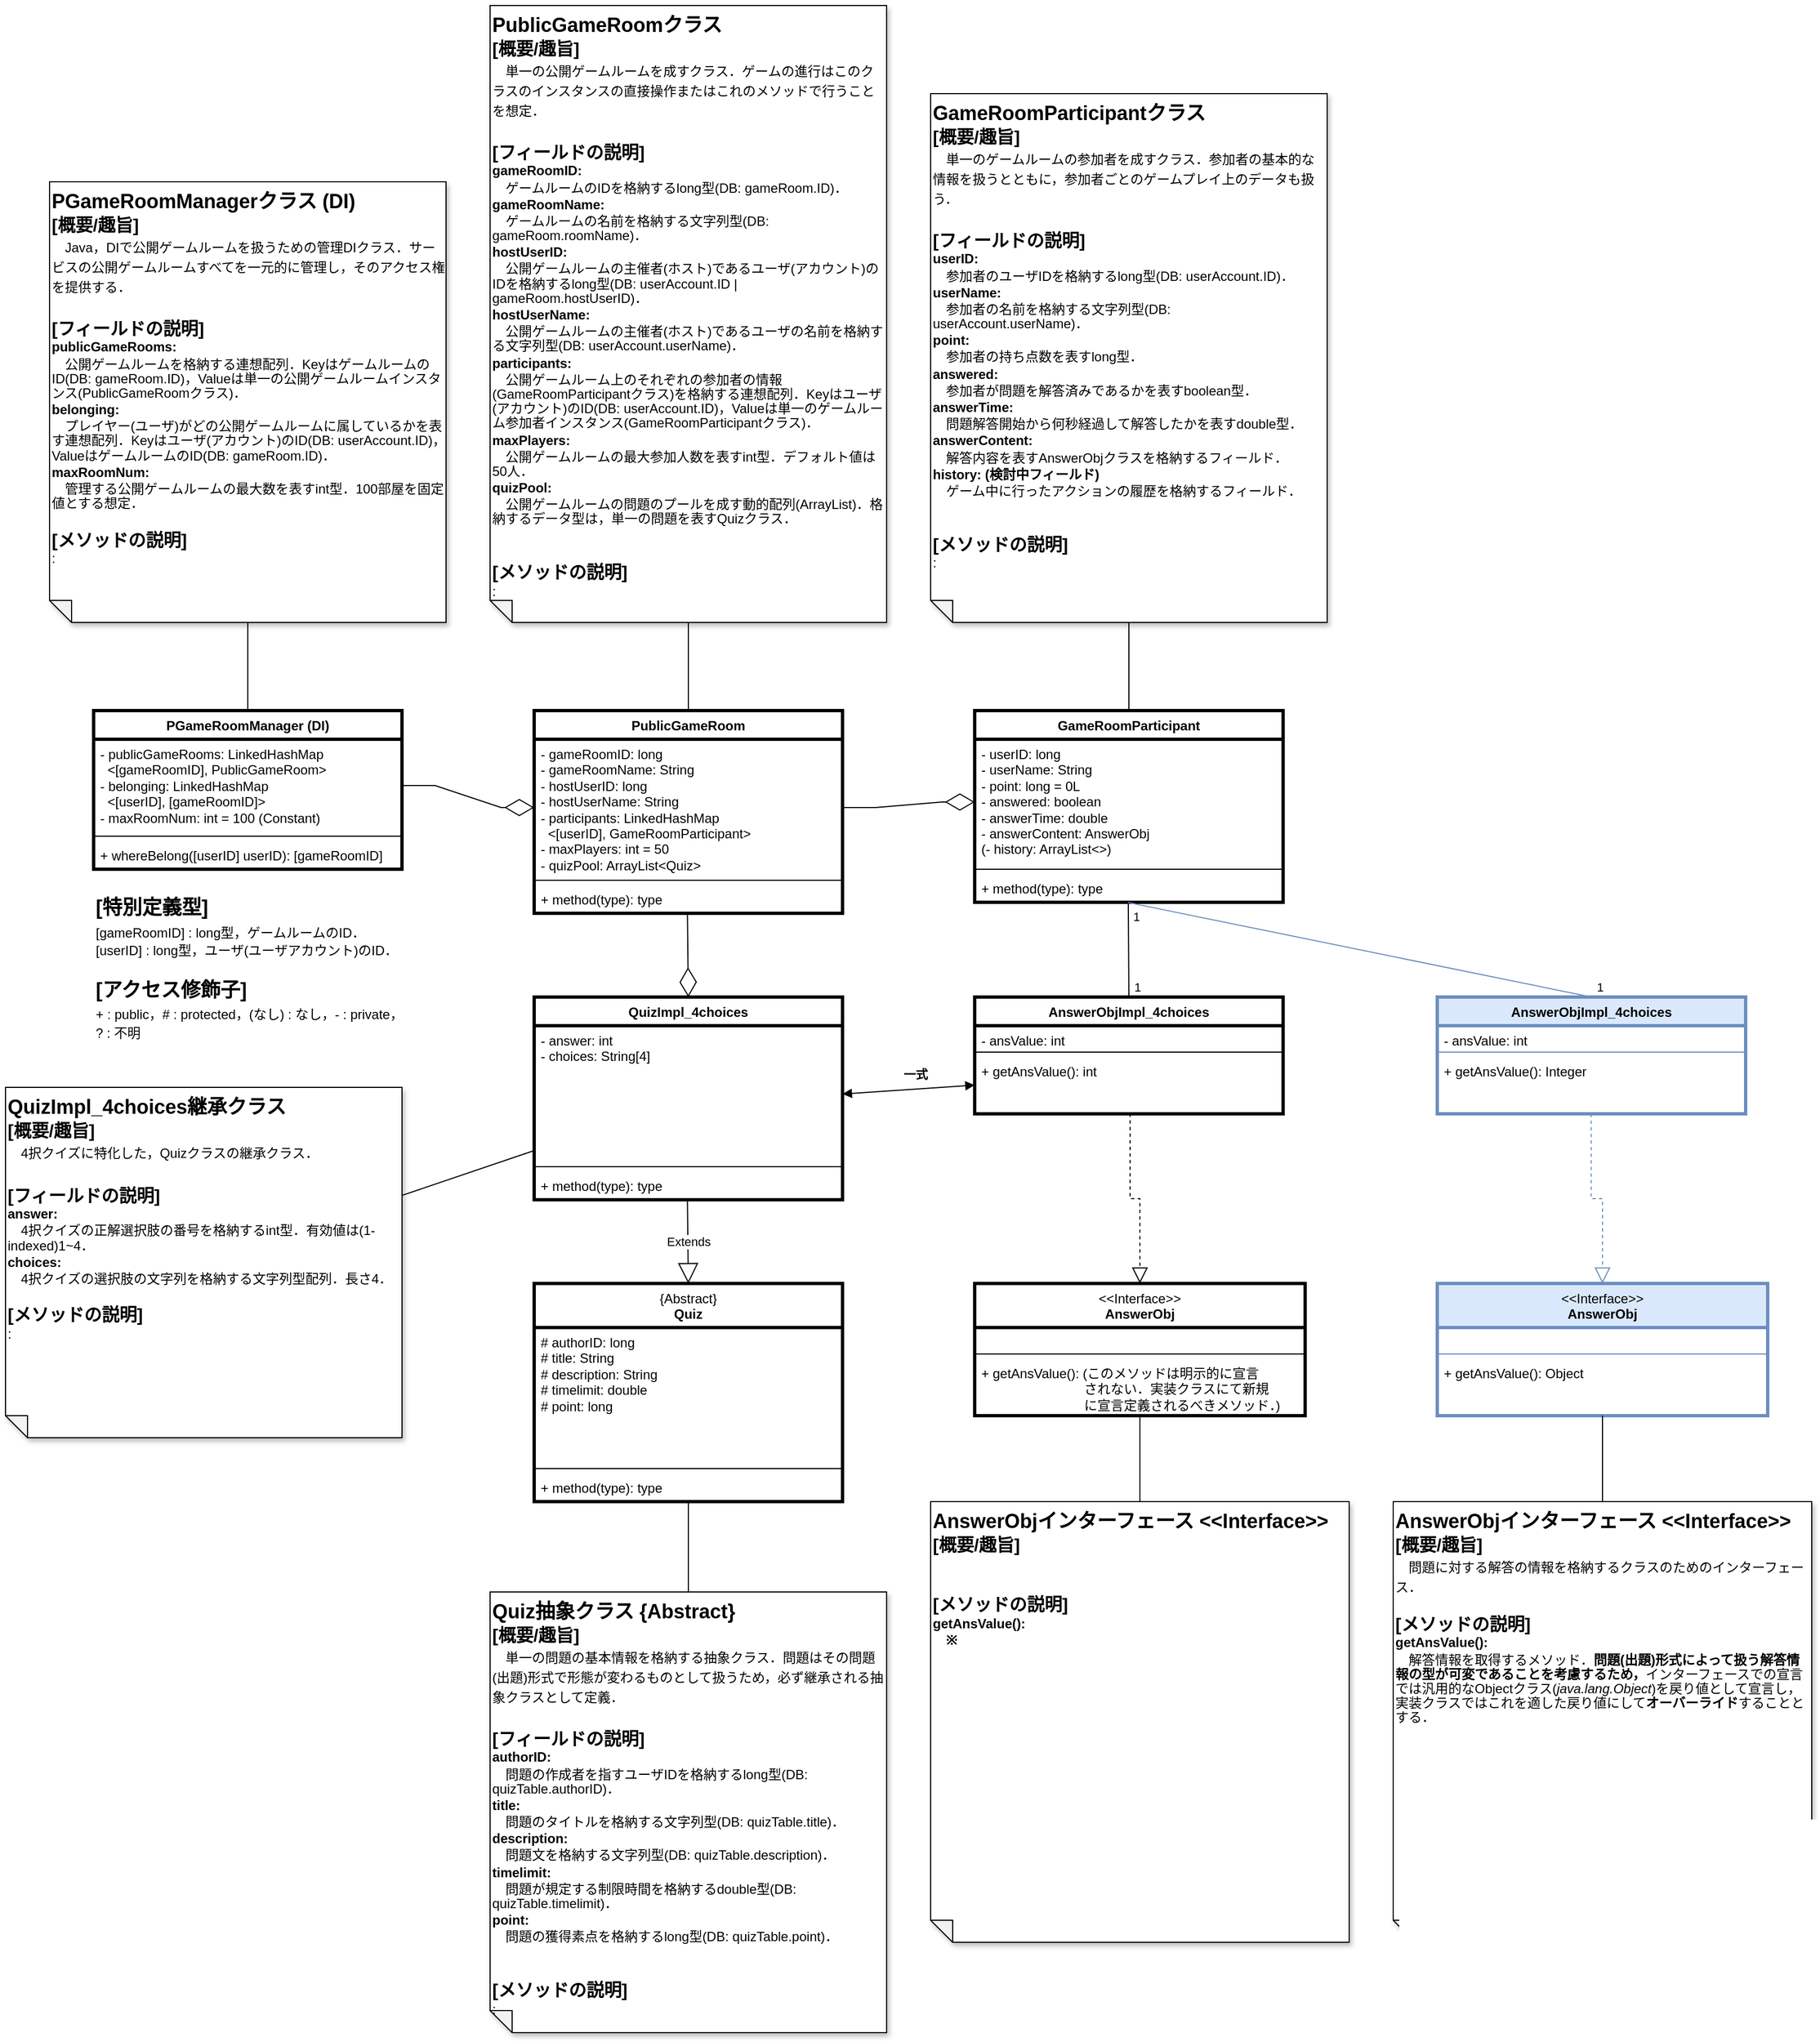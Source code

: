 <mxfile version="25.0.2">
  <diagram id="R2lEEEUBdFMjLlhIrx00" name="Page-1">
    <mxGraphModel dx="1823" dy="1664" grid="1" gridSize="10" guides="1" tooltips="1" connect="1" arrows="1" fold="1" page="1" pageScale="1" pageWidth="850" pageHeight="1100" math="0" shadow="0" extFonts="Permanent Marker^https://fonts.googleapis.com/css?family=Permanent+Marker">
      <root>
        <mxCell id="0" />
        <mxCell id="1" parent="0" />
        <mxCell id="P38OSJ2cjVZlPIJOjbsQ-1" value="PGameRoomManager (DI)" style="swimlane;fontStyle=1;align=center;verticalAlign=top;childLayout=stackLayout;horizontal=1;startSize=26;horizontalStack=0;resizeParent=1;resizeParentMax=0;resizeLast=0;collapsible=1;marginBottom=0;whiteSpace=wrap;html=1;strokeWidth=3;" parent="1" vertex="1">
          <mxGeometry x="40" y="40" width="280" height="144" as="geometry" />
        </mxCell>
        <mxCell id="P38OSJ2cjVZlPIJOjbsQ-2" value="- publicGameRooms:&amp;nbsp;&lt;span style=&quot;background-color: initial;&quot;&gt;LinkedHashMap&lt;/span&gt;&lt;div&gt;&lt;span style=&quot;background-color: initial;&quot;&gt;&amp;nbsp; &amp;lt;[gameRoomID], PublicGameRoom&amp;gt;&lt;/span&gt;&lt;div&gt;&lt;div&gt;- belonging:&amp;nbsp;&lt;span style=&quot;background-color: initial;&quot;&gt;LinkedHashMap&lt;/span&gt;&lt;/div&gt;&lt;div&gt;&lt;span style=&quot;background-color: initial;&quot;&gt;&amp;nbsp; &amp;lt;[userID], [gameRoomID]&amp;gt;&lt;/span&gt;&lt;/div&gt;&lt;/div&gt;&lt;div&gt;- maxRoomNum: int = 100 (Constant)&lt;/div&gt;&lt;/div&gt;" style="text;strokeColor=none;fillColor=none;align=left;verticalAlign=top;spacingLeft=4;spacingRight=4;overflow=hidden;rotatable=0;points=[[0,0.5],[1,0.5]];portConstraint=eastwest;whiteSpace=wrap;html=1;" parent="P38OSJ2cjVZlPIJOjbsQ-1" vertex="1">
          <mxGeometry y="26" width="280" height="84" as="geometry" />
        </mxCell>
        <mxCell id="P38OSJ2cjVZlPIJOjbsQ-3" value="" style="line;strokeWidth=1;fillColor=none;align=left;verticalAlign=middle;spacingTop=-1;spacingLeft=3;spacingRight=3;rotatable=0;labelPosition=right;points=[];portConstraint=eastwest;strokeColor=inherit;" parent="P38OSJ2cjVZlPIJOjbsQ-1" vertex="1">
          <mxGeometry y="110" width="280" height="8" as="geometry" />
        </mxCell>
        <mxCell id="P38OSJ2cjVZlPIJOjbsQ-4" value="+ whereBelong([userID] userID): [gameRoomID]" style="text;strokeColor=none;fillColor=none;align=left;verticalAlign=top;spacingLeft=4;spacingRight=4;overflow=hidden;rotatable=0;points=[[0,0.5],[1,0.5]];portConstraint=eastwest;whiteSpace=wrap;html=1;" parent="P38OSJ2cjVZlPIJOjbsQ-1" vertex="1">
          <mxGeometry y="118" width="280" height="26" as="geometry" />
        </mxCell>
        <mxCell id="P38OSJ2cjVZlPIJOjbsQ-5" value="PublicGameRoom" style="swimlane;fontStyle=1;align=center;verticalAlign=top;childLayout=stackLayout;horizontal=1;startSize=26;horizontalStack=0;resizeParent=1;resizeParentMax=0;resizeLast=0;collapsible=1;marginBottom=0;whiteSpace=wrap;html=1;strokeWidth=3;" parent="1" vertex="1">
          <mxGeometry x="440" y="40" width="280" height="184" as="geometry" />
        </mxCell>
        <mxCell id="P38OSJ2cjVZlPIJOjbsQ-6" value="- gameRoomID: long&lt;br&gt;- gameRoomName: String&lt;br&gt;- hostUserID: long&lt;div&gt;- hostUserName: String&lt;br&gt;- participants:&amp;nbsp;&lt;span style=&quot;background-color: initial;&quot;&gt;LinkedHashMap&lt;/span&gt;&lt;/div&gt;&lt;div&gt;&lt;span style=&quot;background-color: initial;&quot;&gt;&amp;nbsp; &amp;lt;[userID], GameRoomParticipant&amp;gt;&lt;/span&gt;&lt;div&gt;- maxPlayers: int = 50&lt;div&gt;- quizPool: ArrayList&amp;lt;Quiz&amp;gt;&lt;br&gt;&lt;/div&gt;&lt;div&gt;…&lt;/div&gt;&lt;/div&gt;&lt;/div&gt;" style="text;strokeColor=none;fillColor=none;align=left;verticalAlign=top;spacingLeft=4;spacingRight=4;overflow=hidden;rotatable=0;points=[[0,0.5],[1,0.5]];portConstraint=eastwest;whiteSpace=wrap;html=1;" parent="P38OSJ2cjVZlPIJOjbsQ-5" vertex="1">
          <mxGeometry y="26" width="280" height="124" as="geometry" />
        </mxCell>
        <mxCell id="P38OSJ2cjVZlPIJOjbsQ-7" value="" style="line;strokeWidth=1;fillColor=none;align=left;verticalAlign=middle;spacingTop=-1;spacingLeft=3;spacingRight=3;rotatable=0;labelPosition=right;points=[];portConstraint=eastwest;strokeColor=inherit;" parent="P38OSJ2cjVZlPIJOjbsQ-5" vertex="1">
          <mxGeometry y="150" width="280" height="8" as="geometry" />
        </mxCell>
        <mxCell id="P38OSJ2cjVZlPIJOjbsQ-8" value="+ method(type): type" style="text;strokeColor=none;fillColor=none;align=left;verticalAlign=top;spacingLeft=4;spacingRight=4;overflow=hidden;rotatable=0;points=[[0,0.5],[1,0.5]];portConstraint=eastwest;whiteSpace=wrap;html=1;" parent="P38OSJ2cjVZlPIJOjbsQ-5" vertex="1">
          <mxGeometry y="158" width="280" height="26" as="geometry" />
        </mxCell>
        <mxCell id="P38OSJ2cjVZlPIJOjbsQ-9" value="" style="endArrow=diamondThin;endFill=0;endSize=24;html=1;rounded=0;exitX=1;exitY=0.5;exitDx=0;exitDy=0;entryX=0;entryY=0.5;entryDx=0;entryDy=0;edgeStyle=entityRelationEdgeStyle;elbow=vertical;" parent="1" source="P38OSJ2cjVZlPIJOjbsQ-2" target="P38OSJ2cjVZlPIJOjbsQ-6" edge="1">
          <mxGeometry width="160" relative="1" as="geometry">
            <mxPoint x="160" y="190" as="sourcePoint" />
            <mxPoint x="320" y="190" as="targetPoint" />
          </mxGeometry>
        </mxCell>
        <mxCell id="P38OSJ2cjVZlPIJOjbsQ-10" value="GameRoomParticipant" style="swimlane;fontStyle=1;align=center;verticalAlign=top;childLayout=stackLayout;horizontal=1;startSize=26;horizontalStack=0;resizeParent=1;resizeParentMax=0;resizeLast=0;collapsible=1;marginBottom=0;whiteSpace=wrap;html=1;strokeWidth=3;" parent="1" vertex="1">
          <mxGeometry x="840" y="40" width="280" height="174" as="geometry" />
        </mxCell>
        <mxCell id="P38OSJ2cjVZlPIJOjbsQ-11" value="- userID: long&lt;div&gt;- userName: String&lt;/div&gt;&lt;div&gt;- point: long = 0L&lt;/div&gt;&lt;div&gt;- answered: boolean&lt;/div&gt;&lt;div&gt;- answerTime: double&lt;/div&gt;&lt;div&gt;- answerContent: AnswerObj&lt;/div&gt;&lt;div&gt;(- history: ArrayList&amp;lt;&amp;gt;)&lt;/div&gt;&lt;div&gt;&lt;br&gt;&lt;/div&gt;" style="text;strokeColor=none;fillColor=none;align=left;verticalAlign=top;spacingLeft=4;spacingRight=4;overflow=hidden;rotatable=0;points=[[0,0.5],[1,0.5]];portConstraint=eastwest;whiteSpace=wrap;html=1;" parent="P38OSJ2cjVZlPIJOjbsQ-10" vertex="1">
          <mxGeometry y="26" width="280" height="114" as="geometry" />
        </mxCell>
        <mxCell id="P38OSJ2cjVZlPIJOjbsQ-12" value="" style="line;strokeWidth=1;fillColor=none;align=left;verticalAlign=middle;spacingTop=-1;spacingLeft=3;spacingRight=3;rotatable=0;labelPosition=right;points=[];portConstraint=eastwest;strokeColor=inherit;" parent="P38OSJ2cjVZlPIJOjbsQ-10" vertex="1">
          <mxGeometry y="140" width="280" height="8" as="geometry" />
        </mxCell>
        <mxCell id="P38OSJ2cjVZlPIJOjbsQ-13" value="+ method(type): type" style="text;strokeColor=none;fillColor=none;align=left;verticalAlign=top;spacingLeft=4;spacingRight=4;overflow=hidden;rotatable=0;points=[[0,0.5],[1,0.5]];portConstraint=eastwest;whiteSpace=wrap;html=1;" parent="P38OSJ2cjVZlPIJOjbsQ-10" vertex="1">
          <mxGeometry y="148" width="280" height="26" as="geometry" />
        </mxCell>
        <mxCell id="P38OSJ2cjVZlPIJOjbsQ-14" value="" style="endArrow=diamondThin;endFill=0;endSize=24;html=1;rounded=0;exitX=1;exitY=0.5;exitDx=0;exitDy=0;entryX=0;entryY=0.5;entryDx=0;entryDy=0;edgeStyle=entityRelationEdgeStyle;" parent="1" source="P38OSJ2cjVZlPIJOjbsQ-6" target="P38OSJ2cjVZlPIJOjbsQ-11" edge="1">
          <mxGeometry width="160" relative="1" as="geometry">
            <mxPoint x="721" y="114" as="sourcePoint" />
            <mxPoint x="840" y="110" as="targetPoint" />
          </mxGeometry>
        </mxCell>
        <mxCell id="mn5NOHn23sW6js578f2l-1" value="QuizImpl_4choices" style="swimlane;fontStyle=1;align=center;verticalAlign=top;childLayout=stackLayout;horizontal=1;startSize=26;horizontalStack=0;resizeParent=1;resizeParentMax=0;resizeLast=0;collapsible=1;marginBottom=0;whiteSpace=wrap;html=1;strokeWidth=3;" parent="1" vertex="1">
          <mxGeometry x="440" y="300" width="280" height="184" as="geometry" />
        </mxCell>
        <mxCell id="mn5NOHn23sW6js578f2l-2" value="- answer: int&lt;div&gt;- choices: String[4]&amp;nbsp;&lt;/div&gt;" style="text;strokeColor=none;fillColor=none;align=left;verticalAlign=top;spacingLeft=4;spacingRight=4;overflow=hidden;rotatable=0;points=[[0,0.5],[1,0.5]];portConstraint=eastwest;whiteSpace=wrap;html=1;" parent="mn5NOHn23sW6js578f2l-1" vertex="1">
          <mxGeometry y="26" width="280" height="124" as="geometry" />
        </mxCell>
        <mxCell id="mn5NOHn23sW6js578f2l-3" value="" style="line;strokeWidth=1;fillColor=none;align=left;verticalAlign=middle;spacingTop=-1;spacingLeft=3;spacingRight=3;rotatable=0;labelPosition=right;points=[];portConstraint=eastwest;strokeColor=inherit;" parent="mn5NOHn23sW6js578f2l-1" vertex="1">
          <mxGeometry y="150" width="280" height="8" as="geometry" />
        </mxCell>
        <mxCell id="mn5NOHn23sW6js578f2l-4" value="+ method(type): type" style="text;strokeColor=none;fillColor=none;align=left;verticalAlign=top;spacingLeft=4;spacingRight=4;overflow=hidden;rotatable=0;points=[[0,0.5],[1,0.5]];portConstraint=eastwest;whiteSpace=wrap;html=1;" parent="mn5NOHn23sW6js578f2l-1" vertex="1">
          <mxGeometry y="158" width="280" height="26" as="geometry" />
        </mxCell>
        <mxCell id="mn5NOHn23sW6js578f2l-5" value="&lt;div&gt;&lt;span style=&quot;font-weight: normal;&quot;&gt;{Abstract}&lt;/span&gt;&lt;/div&gt;Quiz" style="swimlane;fontStyle=1;align=center;verticalAlign=top;childLayout=stackLayout;horizontal=1;startSize=40;horizontalStack=0;resizeParent=1;resizeParentMax=0;resizeLast=0;collapsible=1;marginBottom=0;whiteSpace=wrap;html=1;strokeWidth=3;" parent="1" vertex="1">
          <mxGeometry x="440" y="560" width="280" height="198" as="geometry" />
        </mxCell>
        <mxCell id="mn5NOHn23sW6js578f2l-6" value="&lt;div&gt;# authorID: long&lt;br&gt;&lt;/div&gt;# title: String&lt;div&gt;# description: String&lt;/div&gt;&lt;div&gt;# timelimit: double&lt;/div&gt;&lt;div&gt;# point: long&lt;/div&gt;&lt;div&gt;&lt;br&gt;&lt;/div&gt;" style="text;strokeColor=none;fillColor=none;align=left;verticalAlign=top;spacingLeft=4;spacingRight=4;overflow=hidden;rotatable=0;points=[[0,0.5],[1,0.5]];portConstraint=eastwest;whiteSpace=wrap;html=1;strokeWidth=1;" parent="mn5NOHn23sW6js578f2l-5" vertex="1">
          <mxGeometry y="40" width="280" height="124" as="geometry" />
        </mxCell>
        <mxCell id="mn5NOHn23sW6js578f2l-7" value="" style="line;strokeWidth=1;fillColor=none;align=left;verticalAlign=middle;spacingTop=-1;spacingLeft=3;spacingRight=3;rotatable=0;labelPosition=right;points=[];portConstraint=eastwest;strokeColor=inherit;" parent="mn5NOHn23sW6js578f2l-5" vertex="1">
          <mxGeometry y="164" width="280" height="8" as="geometry" />
        </mxCell>
        <mxCell id="mn5NOHn23sW6js578f2l-8" value="+ method(type): type" style="text;strokeColor=none;fillColor=none;align=left;verticalAlign=top;spacingLeft=4;spacingRight=4;overflow=hidden;rotatable=0;points=[[0,0.5],[1,0.5]];portConstraint=eastwest;whiteSpace=wrap;html=1;" parent="mn5NOHn23sW6js578f2l-5" vertex="1">
          <mxGeometry y="172" width="280" height="26" as="geometry" />
        </mxCell>
        <mxCell id="mn5NOHn23sW6js578f2l-9" value="" style="endArrow=diamondThin;endFill=0;endSize=24;html=1;rounded=0;entryX=0.5;entryY=0;entryDx=0;entryDy=0;elbow=vertical;exitX=0.497;exitY=1.005;exitDx=0;exitDy=0;exitPerimeter=0;" parent="1" source="P38OSJ2cjVZlPIJOjbsQ-8" target="mn5NOHn23sW6js578f2l-1" edge="1">
          <mxGeometry width="160" relative="1" as="geometry">
            <mxPoint x="550" y="300" as="sourcePoint" />
            <mxPoint x="430" y="188" as="targetPoint" />
          </mxGeometry>
        </mxCell>
        <mxCell id="mn5NOHn23sW6js578f2l-10" value="Extends" style="endArrow=block;endSize=16;endFill=0;html=1;rounded=0;entryX=0.5;entryY=0;entryDx=0;entryDy=0;exitX=0.497;exitY=0.997;exitDx=0;exitDy=0;exitPerimeter=0;" parent="1" source="mn5NOHn23sW6js578f2l-4" target="mn5NOHn23sW6js578f2l-5" edge="1">
          <mxGeometry width="160" relative="1" as="geometry">
            <mxPoint x="580" y="500" as="sourcePoint" />
            <mxPoint x="660" y="420" as="targetPoint" />
          </mxGeometry>
        </mxCell>
        <mxCell id="Cd2iuIT0PsJbUTdYUt0L-1" value="&lt;h2 style=&quot;margin-top: 2px; margin-bottom: 4px;&quot;&gt;[特別定義型]&lt;/h2&gt;&lt;p style=&quot;margin-top: 2px; margin-bottom: 2px;&quot;&gt;[gameRoomID] :&amp;nbsp;&lt;span style=&quot;background-color: initial;&quot;&gt;long型，&lt;/span&gt;&lt;span style=&quot;background-color: initial;&quot;&gt;ゲームルームのID．&lt;/span&gt;&lt;/p&gt;&lt;p style=&quot;margin-top: 2px; margin-bottom: 2px;&quot;&gt;[userID] :&amp;nbsp;&lt;span style=&quot;background-color: initial;&quot;&gt;long型，&lt;/span&gt;&lt;span style=&quot;background-color: initial;&quot;&gt;ユーザ(ユーザアカウント)のID．&lt;/span&gt;&lt;/p&gt;&lt;p style=&quot;margin-top: 2px; margin-bottom: 2px;&quot;&gt;&lt;span style=&quot;background-color: initial;&quot;&gt;&lt;br&gt;&lt;/span&gt;&lt;/p&gt;&lt;h2 style=&quot;margin-top: 2px; margin-bottom: 4px;&quot;&gt;[アクセス修飾子]&lt;/h2&gt;&lt;p style=&quot;margin-top: 2px; margin-bottom: 2px;&quot;&gt;+ : public，# : protected，(なし) : なし，- : privat&lt;span style=&quot;background-color: initial;&quot;&gt;e，&lt;/span&gt;&lt;/p&gt;&lt;p style=&quot;margin-top: 2px; margin-bottom: 2px;&quot;&gt;&lt;span style=&quot;background-color: initial;&quot;&gt;? : 不明&lt;/span&gt;&lt;/p&gt;" style="text;html=1;whiteSpace=wrap;overflow=hidden;rounded=0;" parent="1" vertex="1">
          <mxGeometry x="40" y="200" width="320" height="160" as="geometry" />
        </mxCell>
        <mxCell id="Cd2iuIT0PsJbUTdYUt0L-2" value="&lt;div&gt;&lt;span style=&quot;font-weight: 400;&quot;&gt;&amp;lt;&amp;lt;Interface&amp;gt;&amp;gt;&lt;/span&gt;&lt;/div&gt;AnswerObj" style="swimlane;fontStyle=1;align=center;verticalAlign=top;childLayout=stackLayout;horizontal=1;startSize=40;horizontalStack=0;resizeParent=1;resizeParentMax=0;resizeLast=0;collapsible=1;marginBottom=0;whiteSpace=wrap;html=1;strokeWidth=3;" parent="1" vertex="1">
          <mxGeometry x="840" y="560" width="300" height="120" as="geometry" />
        </mxCell>
        <mxCell id="Cd2iuIT0PsJbUTdYUt0L-3" value="&lt;div&gt;&amp;nbsp;&lt;/div&gt;" style="text;strokeColor=none;fillColor=none;align=left;verticalAlign=top;spacingLeft=4;spacingRight=4;overflow=hidden;rotatable=0;points=[[0,0.5],[1,0.5]];portConstraint=eastwest;whiteSpace=wrap;html=1;" parent="Cd2iuIT0PsJbUTdYUt0L-2" vertex="1">
          <mxGeometry y="40" width="300" height="20" as="geometry" />
        </mxCell>
        <mxCell id="Cd2iuIT0PsJbUTdYUt0L-4" value="" style="line;strokeWidth=1;fillColor=none;align=left;verticalAlign=middle;spacingTop=-1;spacingLeft=3;spacingRight=3;rotatable=0;labelPosition=right;points=[];portConstraint=eastwest;strokeColor=inherit;" parent="Cd2iuIT0PsJbUTdYUt0L-2" vertex="1">
          <mxGeometry y="60" width="300" height="8" as="geometry" />
        </mxCell>
        <mxCell id="Cd2iuIT0PsJbUTdYUt0L-5" value="+ getAnsValue(): (このメソッドは明示的に宣言&lt;div&gt;&lt;span style=&quot;white-space: pre;&quot;&gt;&#x9;&lt;/span&gt;&lt;span style=&quot;white-space: pre;&quot;&gt;&#x9;&lt;/span&gt;&lt;span style=&quot;white-space: pre;&quot;&gt;&#x9;&lt;/span&gt;&amp;nbsp; &amp;nbsp; され&lt;span style=&quot;background-color: initial;&quot;&gt;ない．実装クラスにて新規&lt;/span&gt;&lt;/div&gt;&lt;div&gt;&lt;span style=&quot;background-color: initial;&quot;&gt;&lt;span style=&quot;white-space: pre;&quot;&gt;&#x9;&lt;/span&gt;&lt;span style=&quot;white-space: pre;&quot;&gt;&#x9;&lt;/span&gt;&lt;span style=&quot;white-space: pre;&quot;&gt;&#x9;&lt;/span&gt;&amp;nbsp; &amp;nbsp; に宣言&lt;/span&gt;&lt;span style=&quot;background-color: initial;&quot;&gt;定義されるべきメソッド．)&lt;/span&gt;&lt;/div&gt;" style="text;strokeColor=none;fillColor=none;align=left;verticalAlign=top;spacingLeft=4;spacingRight=4;overflow=hidden;rotatable=0;points=[[0,0.5],[1,0.5]];portConstraint=eastwest;whiteSpace=wrap;html=1;" parent="Cd2iuIT0PsJbUTdYUt0L-2" vertex="1">
          <mxGeometry y="68" width="300" height="52" as="geometry" />
        </mxCell>
        <mxCell id="Cd2iuIT0PsJbUTdYUt0L-6" value="&lt;div&gt;&lt;span style=&quot;background-color: initial;&quot;&gt;AnswerObjImpl_4choices&lt;/span&gt;&lt;br&gt;&lt;/div&gt;" style="swimlane;fontStyle=1;align=center;verticalAlign=top;childLayout=stackLayout;horizontal=1;startSize=26;horizontalStack=0;resizeParent=1;resizeParentMax=0;resizeLast=0;collapsible=1;marginBottom=0;whiteSpace=wrap;html=1;strokeWidth=3;" parent="1" vertex="1">
          <mxGeometry x="840" y="300" width="280" height="106" as="geometry" />
        </mxCell>
        <mxCell id="Cd2iuIT0PsJbUTdYUt0L-7" value="&lt;div&gt;- ansValue: int&lt;/div&gt;" style="text;strokeColor=none;fillColor=none;align=left;verticalAlign=top;spacingLeft=4;spacingRight=4;overflow=hidden;rotatable=0;points=[[0,0.5],[1,0.5]];portConstraint=eastwest;whiteSpace=wrap;html=1;" parent="Cd2iuIT0PsJbUTdYUt0L-6" vertex="1">
          <mxGeometry y="26" width="280" height="20" as="geometry" />
        </mxCell>
        <mxCell id="Cd2iuIT0PsJbUTdYUt0L-8" value="" style="line;strokeWidth=1;fillColor=none;align=left;verticalAlign=middle;spacingTop=-1;spacingLeft=3;spacingRight=3;rotatable=0;labelPosition=right;points=[];portConstraint=eastwest;strokeColor=inherit;" parent="Cd2iuIT0PsJbUTdYUt0L-6" vertex="1">
          <mxGeometry y="46" width="280" height="8" as="geometry" />
        </mxCell>
        <mxCell id="Cd2iuIT0PsJbUTdYUt0L-9" value="+ getAnsValue(): int" style="text;strokeColor=none;fillColor=none;align=left;verticalAlign=top;spacingLeft=4;spacingRight=4;overflow=hidden;rotatable=0;points=[[0,0.5],[1,0.5]];portConstraint=eastwest;whiteSpace=wrap;html=1;" parent="Cd2iuIT0PsJbUTdYUt0L-6" vertex="1">
          <mxGeometry y="54" width="280" height="52" as="geometry" />
        </mxCell>
        <mxCell id="Cd2iuIT0PsJbUTdYUt0L-11" value="" style="endArrow=block;dashed=1;endFill=0;endSize=12;html=1;rounded=0;entryX=0.5;entryY=0;entryDx=0;entryDy=0;exitX=0.504;exitY=0.997;exitDx=0;exitDy=0;exitPerimeter=0;edgeStyle=orthogonalEdgeStyle;" parent="1" source="Cd2iuIT0PsJbUTdYUt0L-9" target="Cd2iuIT0PsJbUTdYUt0L-2" edge="1">
          <mxGeometry width="160" relative="1" as="geometry">
            <mxPoint x="850" y="460" as="sourcePoint" />
            <mxPoint x="990" y="520" as="targetPoint" />
          </mxGeometry>
        </mxCell>
        <mxCell id="Cd2iuIT0PsJbUTdYUt0L-13" value="" style="endArrow=block;startArrow=block;endFill=1;startFill=1;html=1;rounded=0;exitX=1;exitY=0.5;exitDx=0;exitDy=0;entryX=0;entryY=0.5;entryDx=0;entryDy=0;" parent="1" source="mn5NOHn23sW6js578f2l-2" target="Cd2iuIT0PsJbUTdYUt0L-9" edge="1">
          <mxGeometry width="160" relative="1" as="geometry">
            <mxPoint x="850" y="280" as="sourcePoint" />
            <mxPoint x="1010" y="280" as="targetPoint" />
          </mxGeometry>
        </mxCell>
        <mxCell id="Cd2iuIT0PsJbUTdYUt0L-14" value="一式" style="edgeLabel;html=1;align=center;verticalAlign=middle;resizable=0;points=[];fontStyle=1" parent="Cd2iuIT0PsJbUTdYUt0L-13" vertex="1" connectable="0">
          <mxGeometry x="0.095" relative="1" as="geometry">
            <mxPoint y="-14" as="offset" />
          </mxGeometry>
        </mxCell>
        <mxCell id="Cd2iuIT0PsJbUTdYUt0L-15" value="" style="endArrow=none;html=1;rounded=0;exitX=0.498;exitY=1;exitDx=0;exitDy=0;exitPerimeter=0;entryX=0.5;entryY=0;entryDx=0;entryDy=0;" parent="1" source="P38OSJ2cjVZlPIJOjbsQ-13" target="Cd2iuIT0PsJbUTdYUt0L-6" edge="1">
          <mxGeometry relative="1" as="geometry">
            <mxPoint x="870" y="259.64" as="sourcePoint" />
            <mxPoint x="1030" y="259.64" as="targetPoint" />
          </mxGeometry>
        </mxCell>
        <mxCell id="Cd2iuIT0PsJbUTdYUt0L-16" value="&amp;nbsp;1" style="edgeLabel;resizable=0;html=1;align=left;verticalAlign=top;" parent="Cd2iuIT0PsJbUTdYUt0L-15" connectable="0" vertex="1">
          <mxGeometry x="-1" relative="1" as="geometry" />
        </mxCell>
        <mxCell id="Cd2iuIT0PsJbUTdYUt0L-17" value="&amp;nbsp;1" style="edgeLabel;resizable=0;html=1;align=left;verticalAlign=bottom;" parent="Cd2iuIT0PsJbUTdYUt0L-15" connectable="0" vertex="1">
          <mxGeometry x="1" relative="1" as="geometry" />
        </mxCell>
        <mxCell id="7esps-SJHjKMiU2ttyQK-4" style="rounded=0;orthogonalLoop=1;jettySize=auto;html=1;endArrow=none;endFill=0;" parent="1" source="7esps-SJHjKMiU2ttyQK-1" target="P38OSJ2cjVZlPIJOjbsQ-1" edge="1">
          <mxGeometry relative="1" as="geometry">
            <mxPoint x="180" y="10" as="targetPoint" />
          </mxGeometry>
        </mxCell>
        <mxCell id="7esps-SJHjKMiU2ttyQK-1" value="&lt;h3 style=&quot;margin-top: 2px; line-height: 110%; margin-bottom: 2px;&quot;&gt;&lt;font style=&quot;font-size: 18px; line-height: 110%;&quot;&gt;PGameRoomManagerクラス (DI)&lt;/font&gt;&lt;/h3&gt;&lt;h4 style=&quot;margin-top: 2px; margin-bottom: 2px; line-height: 110%;&quot;&gt;&lt;font style=&quot;font-size: 16px; line-height: 110%;&quot;&gt;&lt;/font&gt;&lt;/h4&gt;&lt;h4 style=&quot;margin-top: 2px; margin-bottom: 2px; line-height: 13.2px;&quot;&gt;&lt;font style=&quot;font-size: 16px; line-height: 110%;&quot;&gt;[概要/趣旨]&lt;/font&gt;&lt;/h4&gt;&lt;div style=&quot;margin-top: 2px; margin-bottom: 2px;&quot;&gt;&lt;font style=&quot;font-size: 16px; line-height: 17.6px;&quot;&gt;&lt;span style=&quot;font-size: 12px; line-height: 110%;&quot;&gt;　Java，DIで公開ゲームルームを扱うための管理DIクラス．サービスの公開ゲームルームすべてを一元的に管理し，そのアクセス権を提供する．&lt;/span&gt;&lt;/font&gt;&lt;/div&gt;&lt;div style=&quot;margin-top: 2px; margin-bottom: 2px;&quot;&gt;&lt;font style=&quot;font-size: 16px; line-height: 17.6px;&quot;&gt;&lt;span style=&quot;font-size: 12px; line-height: 110%;&quot;&gt;&lt;br&gt;&lt;/span&gt;&lt;/font&gt;&lt;/div&gt;&lt;h4 style=&quot;margin-top: 2px; margin-bottom: 2px; line-height: 110%;&quot;&gt;&lt;font style=&quot;font-size: 16px; line-height: 110%;&quot;&gt;[フィールドの説明]&lt;/font&gt;&lt;/h4&gt;&lt;p style=&quot;line-height: 110%; margin-top: 2px; margin-bottom: 2px;&quot;&gt;&lt;b&gt;publicGameRooms:&amp;nbsp;&lt;/b&gt;&lt;/p&gt;&lt;p style=&quot;margin-top: 2px; margin-bottom: 2px; line-height: 110%; margin-right: 0px;&quot;&gt;　公開ゲームルームを格納する連想配列．KeyはゲームルームのID(DB: gameRoom.ID)，Valueは単一の公開ゲームルームインスタンス(PublicGameRoomクラス)．&lt;/p&gt;&lt;p style=&quot;margin-top: 2px; margin-bottom: 2px; line-height: 110%; margin-right: 0px;&quot;&gt;&lt;b&gt;belonging:&amp;nbsp;&lt;/b&gt;&lt;/p&gt;&lt;p style=&quot;margin-top: 2px; margin-bottom: 2px; line-height: 110%; margin-right: 0px;&quot;&gt;　プレイヤー(ユーザ)がどの公開ゲームルームに属しているかを表す連想配列．Keyはユーザ(アカウント)のID(DB: userAccount.ID)，ValueはゲームルームのID(DB: gameRoom.ID)．&lt;/p&gt;&lt;p style=&quot;margin-top: 2px; margin-bottom: 2px; line-height: 110%; margin-right: 0px;&quot;&gt;&lt;b&gt;maxRoomNum:&amp;nbsp;&lt;/b&gt;&lt;br&gt;&lt;/p&gt;&lt;p style=&quot;margin-top: 2px; margin-bottom: 2px; line-height: 110%; margin-right: 0px;&quot;&gt;　管理する公開ゲームルームの最大数を表すint型．100部屋を固定値とする想定．&lt;/p&gt;&lt;p style=&quot;margin-top: 2px; margin-bottom: 2px; line-height: 110%; margin-right: 0px;&quot;&gt;&lt;br&gt;&lt;/p&gt;&lt;h4 style=&quot;margin-top: 2px; margin-bottom: 2px; line-height: 13.2px;&quot;&gt;&lt;font style=&quot;font-size: 16px; line-height: 17.6px;&quot;&gt;[メソッドの説明]&lt;/font&gt;&lt;/h4&gt;&lt;p style=&quot;line-height: 13.2px; margin-top: 2px; margin-bottom: 2px;&quot;&gt;:&amp;nbsp;&lt;/p&gt;" style="shape=note;whiteSpace=wrap;html=1;backgroundOutline=1;darkOpacity=0.05;fillStyle=solid;direction=west;gradientDirection=north;shadow=1;size=20;pointerEvents=1;align=left;verticalAlign=top;" parent="1" vertex="1">
          <mxGeometry y="-440" width="360" height="400" as="geometry" />
        </mxCell>
        <mxCell id="7esps-SJHjKMiU2ttyQK-5" style="rounded=0;orthogonalLoop=1;jettySize=auto;html=1;endArrow=none;endFill=0;" parent="1" source="7esps-SJHjKMiU2ttyQK-6" target="P38OSJ2cjVZlPIJOjbsQ-5" edge="1">
          <mxGeometry relative="1" as="geometry">
            <mxPoint x="580" y="40" as="targetPoint" />
          </mxGeometry>
        </mxCell>
        <mxCell id="7esps-SJHjKMiU2ttyQK-6" value="&lt;h3 style=&quot;margin-top: 2px; line-height: 110%; margin-bottom: 2px;&quot;&gt;&lt;font style=&quot;font-size: 18px; line-height: 110%;&quot;&gt;PublicGameRoomクラス&lt;/font&gt;&lt;/h3&gt;&lt;h4 style=&quot;margin-top: 2px; margin-bottom: 2px; line-height: 110%;&quot;&gt;&lt;font style=&quot;font-size: 16px; line-height: 110%;&quot;&gt;&lt;/font&gt;&lt;/h4&gt;&lt;h4 style=&quot;margin-top: 2px; margin-bottom: 2px; line-height: 13.2px;&quot;&gt;&lt;font style=&quot;font-size: 16px; line-height: 110%;&quot;&gt;[概要/趣旨]&lt;/font&gt;&lt;/h4&gt;&lt;div style=&quot;margin-top: 2px; margin-bottom: 2px;&quot;&gt;&lt;font style=&quot;font-size: 16px; line-height: 17.6px;&quot;&gt;&lt;span style=&quot;font-size: 12px; line-height: 110%;&quot;&gt;　単一の公開ゲームルームを成すクラス．ゲームの進行はこのクラスのインスタンスの直接操作またはこれのメソッドで行うことを想定．&lt;/span&gt;&lt;/font&gt;&lt;/div&gt;&lt;div style=&quot;margin-top: 2px; margin-bottom: 2px;&quot;&gt;&lt;font style=&quot;font-size: 16px; line-height: 17.6px;&quot;&gt;&lt;span style=&quot;font-size: 12px; line-height: 110%;&quot;&gt;&lt;br&gt;&lt;/span&gt;&lt;/font&gt;&lt;/div&gt;&lt;h4 style=&quot;margin-top: 2px; margin-bottom: 2px; line-height: 110%;&quot;&gt;&lt;font style=&quot;font-size: 16px; line-height: 110%;&quot;&gt;[フィールドの説明]&lt;/font&gt;&lt;/h4&gt;&lt;p style=&quot;line-height: 110%; margin-top: 2px; margin-bottom: 2px;&quot;&gt;&lt;b&gt;gameRoomID:&amp;nbsp;&lt;/b&gt;&lt;/p&gt;&lt;p style=&quot;line-height: 110%; margin-top: 2px; margin-bottom: 2px;&quot;&gt;　ゲームルームのIDを格納するlong型(DB: gameRoom.ID)．&lt;/p&gt;&lt;p style=&quot;line-height: 110%; margin-top: 2px; margin-bottom: 2px;&quot;&gt;&lt;b&gt;gameRoomName:&amp;nbsp;&lt;/b&gt;&lt;/p&gt;&lt;p style=&quot;line-height: 110%; margin-top: 2px; margin-bottom: 2px;&quot;&gt;　ゲームルームの名前を格納する文字列型(DB: gameRoom.roomName)．&lt;/p&gt;&lt;p style=&quot;line-height: 110%; margin-top: 2px; margin-bottom: 2px;&quot;&gt;&lt;b&gt;hostUserID:&amp;nbsp;&lt;/b&gt;&lt;/p&gt;&lt;p style=&quot;line-height: 110%; margin-top: 2px; margin-bottom: 2px;&quot;&gt;　公開ゲームルームの主催者(ホスト)であるユーザ(アカウント)のIDを格納する&lt;span style=&quot;background-color: initial;&quot;&gt;long型(DB: userAccount.ID | gameRoom.hostUserID)．&lt;/span&gt;&lt;/p&gt;&lt;p style=&quot;line-height: 110%; margin-top: 2px; margin-bottom: 2px;&quot;&gt;&lt;b&gt;hostUserName:&amp;nbsp;&lt;/b&gt;&lt;/p&gt;&lt;p style=&quot;margin-top: 2px; margin-bottom: 2px; line-height: 110%; margin-right: 0px;&quot;&gt;　&lt;span style=&quot;background-color: initial;&quot;&gt;公開ゲームルームの主催者(ホスト)であるユーザの名前を格納する文字列&lt;/span&gt;&lt;span style=&quot;background-color: initial;&quot;&gt;型(DB: userAccount.userName)．&lt;/span&gt;&lt;/p&gt;&lt;p style=&quot;margin-top: 2px; margin-bottom: 2px; line-height: 110%; margin-right: 0px;&quot;&gt;&lt;b&gt;participants:&amp;nbsp;&lt;/b&gt;&lt;/p&gt;&lt;p style=&quot;margin-top: 2px; margin-bottom: 2px; line-height: 110%; margin-right: 0px;&quot;&gt;　公開ゲームルーム上のそれぞれの参加者の情報(GameRoomParticipantクラス)を格納する連想配列．Keyは&lt;span style=&quot;background-color: initial;&quot;&gt;ユーザ(アカウント)のID(DB: userAccount.ID)，Valueは単一のゲームルーム参加者インスタンス(GameRoomParticipantクラス)．&lt;/span&gt;&lt;/p&gt;&lt;p style=&quot;margin-top: 2px; margin-bottom: 2px; line-height: 110%; margin-right: 0px;&quot;&gt;&lt;b&gt;maxPlayers:&amp;nbsp;&lt;/b&gt;&lt;br&gt;&lt;/p&gt;&lt;p style=&quot;margin-top: 2px; margin-bottom: 2px; line-height: 110%; margin-right: 0px;&quot;&gt;　公開ゲームルームの最大参加人数を表すint型．デフォルト値は50人．&lt;/p&gt;&lt;p style=&quot;margin-top: 2px; margin-bottom: 2px; line-height: 13.2px; margin-right: 0px;&quot;&gt;&lt;b&gt;quizPool:&amp;nbsp;&lt;/b&gt;&lt;/p&gt;&lt;p style=&quot;margin-top: 2px; margin-bottom: 2px; line-height: 110%; margin-right: 0px;&quot;&gt;　公開ゲームルームの問題のプールを成す動的配列(ArrayList)．格納するデータ型は，単一の問題を表すQuizクラス．&lt;/p&gt;&lt;p style=&quot;margin-top: 2px; margin-bottom: 2px; line-height: 110%; margin-right: 0px;&quot;&gt;&lt;br&gt;&lt;/p&gt;&lt;p style=&quot;margin-top: 2px; margin-bottom: 2px; line-height: 110%; margin-right: 0px;&quot;&gt;&lt;br&gt;&lt;/p&gt;&lt;h4 style=&quot;margin-top: 2px; margin-bottom: 2px; line-height: 13.2px;&quot;&gt;&lt;font style=&quot;font-size: 16px; line-height: 17.6px;&quot;&gt;[メソッドの説明]&lt;/font&gt;&lt;/h4&gt;&lt;p style=&quot;line-height: 13.2px; margin-top: 2px; margin-bottom: 2px;&quot;&gt;:&amp;nbsp;&lt;/p&gt;" style="shape=note;whiteSpace=wrap;html=1;backgroundOutline=1;darkOpacity=0.05;fillStyle=solid;direction=west;gradientDirection=north;shadow=1;size=20;pointerEvents=1;align=left;verticalAlign=top;" parent="1" vertex="1">
          <mxGeometry x="400" y="-600" width="360" height="560" as="geometry" />
        </mxCell>
        <mxCell id="7esps-SJHjKMiU2ttyQK-7" style="rounded=0;orthogonalLoop=1;jettySize=auto;html=1;endArrow=none;endFill=0;" parent="1" source="7esps-SJHjKMiU2ttyQK-8" target="P38OSJ2cjVZlPIJOjbsQ-10" edge="1">
          <mxGeometry relative="1" as="geometry">
            <mxPoint x="980" y="40" as="targetPoint" />
          </mxGeometry>
        </mxCell>
        <mxCell id="7esps-SJHjKMiU2ttyQK-8" value="&lt;h3 style=&quot;margin-top: 2px; line-height: 110%; margin-bottom: 2px;&quot;&gt;&lt;font style=&quot;font-size: 18px; line-height: 110%;&quot;&gt;GameRoomParticipantクラス&lt;/font&gt;&lt;/h3&gt;&lt;h4 style=&quot;margin-top: 2px; margin-bottom: 2px; line-height: 110%;&quot;&gt;&lt;font style=&quot;font-size: 16px; line-height: 110%;&quot;&gt;&lt;/font&gt;&lt;/h4&gt;&lt;h4 style=&quot;margin-top: 2px; margin-bottom: 2px; line-height: 13.2px;&quot;&gt;&lt;font style=&quot;font-size: 16px; line-height: 110%;&quot;&gt;[概要/趣旨]&lt;/font&gt;&lt;/h4&gt;&lt;div style=&quot;margin-top: 2px; margin-bottom: 2px;&quot;&gt;&lt;font style=&quot;font-size: 16px; line-height: 17.6px;&quot;&gt;&lt;span style=&quot;font-size: 12px; line-height: 110%;&quot;&gt;　単一のゲームルームの参加者を成すクラス．参加者の基本的な情報を扱うとともに，参加者ごとのゲームプレイ上のデータも扱う．&lt;/span&gt;&lt;/font&gt;&lt;/div&gt;&lt;div style=&quot;margin-top: 2px; margin-bottom: 2px;&quot;&gt;&lt;font style=&quot;font-size: 16px; line-height: 17.6px;&quot;&gt;&lt;span style=&quot;font-size: 12px; line-height: 110%;&quot;&gt;&lt;br&gt;&lt;/span&gt;&lt;/font&gt;&lt;/div&gt;&lt;h4 style=&quot;margin-top: 2px; margin-bottom: 2px; line-height: 110%;&quot;&gt;&lt;font style=&quot;font-size: 16px; line-height: 110%;&quot;&gt;[フィールドの説明]&lt;/font&gt;&lt;/h4&gt;&lt;p style=&quot;line-height: 110%; margin-top: 2px; margin-bottom: 2px;&quot;&gt;&lt;b&gt;userID:&amp;nbsp;&lt;/b&gt;&lt;/p&gt;&lt;p style=&quot;margin-top: 2px; margin-bottom: 2px; line-height: 110%; margin-right: 0px;&quot;&gt;　参加者のユーザIDを格納するlong型(DB: userAccount.ID)．&lt;/p&gt;&lt;p style=&quot;line-height: 13.2px; margin-top: 2px; margin-bottom: 2px;&quot;&gt;&lt;b&gt;userName:&amp;nbsp;&lt;/b&gt;&lt;/p&gt;&lt;p style=&quot;margin-top: 2px; margin-bottom: 2px; line-height: 110%; margin-right: 0px;&quot;&gt;　参加者の名前を格納する文字列型(DB: userAccount.userName)．&lt;/p&gt;&lt;p style=&quot;line-height: 13.2px; margin-top: 2px; margin-bottom: 2px;&quot;&gt;&lt;b&gt;point:&amp;nbsp;&lt;/b&gt;&lt;/p&gt;&lt;p style=&quot;margin-top: 2px; margin-bottom: 2px; line-height: 110%; margin-right: 0px;&quot;&gt;　参加者の持ち点数を表すlong型．&lt;/p&gt;&lt;p style=&quot;line-height: 13.2px; margin-top: 2px; margin-bottom: 2px;&quot;&gt;&lt;b&gt;answered:&amp;nbsp;&lt;/b&gt;&lt;/p&gt;&lt;p style=&quot;margin-top: 2px; margin-bottom: 2px; line-height: 110%; margin-right: 0px;&quot;&gt;　参加者が問題を解答済みであるかを表すboolean型．&lt;/p&gt;&lt;p style=&quot;line-height: 13.2px; margin-top: 2px; margin-bottom: 2px;&quot;&gt;&lt;b&gt;answerTime:&amp;nbsp;&lt;/b&gt;&lt;/p&gt;&lt;p style=&quot;margin-top: 2px; margin-bottom: 2px; line-height: 110%; margin-right: 0px;&quot;&gt;　問題解答開始から何秒経過して解答したかを表すdouble型．&lt;/p&gt;&lt;p style=&quot;line-height: 13.2px; margin-top: 2px; margin-bottom: 2px;&quot;&gt;&lt;b&gt;answerContent:&amp;nbsp;&lt;/b&gt;&lt;/p&gt;&lt;p style=&quot;margin-top: 2px; margin-bottom: 2px; line-height: 110%; margin-right: 0px;&quot;&gt;　解答内容を表すAnswerObjクラスを格納するフィールド．&lt;/p&gt;&lt;p style=&quot;line-height: 13.2px; margin-top: 2px; margin-bottom: 2px;&quot;&gt;&lt;b&gt;history: (検討中フィールド)&lt;/b&gt;&lt;/p&gt;&lt;p style=&quot;margin-top: 2px; margin-bottom: 2px; line-height: 13.2px; margin-right: 0px;&quot;&gt;　ゲーム中に行ったアクションの履歴を格納するフィールド．&lt;/p&gt;&lt;p style=&quot;margin-top: 2px; margin-bottom: 2px; line-height: 13.2px; margin-right: 0px;&quot;&gt;&lt;br&gt;&lt;/p&gt;&lt;p style=&quot;margin-top: 2px; margin-bottom: 2px; line-height: 110%; margin-right: 0px;&quot;&gt;&lt;br&gt;&lt;/p&gt;&lt;h4 style=&quot;margin-top: 2px; margin-bottom: 2px; line-height: 13.2px;&quot;&gt;&lt;font style=&quot;font-size: 16px; line-height: 17.6px;&quot;&gt;[メソッドの説明]&lt;/font&gt;&lt;/h4&gt;&lt;p style=&quot;line-height: 13.2px; margin-top: 2px; margin-bottom: 2px;&quot;&gt;:&amp;nbsp;&lt;/p&gt;" style="shape=note;whiteSpace=wrap;html=1;backgroundOutline=1;darkOpacity=0.05;fillStyle=solid;direction=west;gradientDirection=north;shadow=1;size=20;pointerEvents=1;align=left;verticalAlign=top;" parent="1" vertex="1">
          <mxGeometry x="800" y="-520" width="360" height="480" as="geometry" />
        </mxCell>
        <mxCell id="7esps-SJHjKMiU2ttyQK-9" style="rounded=0;orthogonalLoop=1;jettySize=auto;html=1;endArrow=none;endFill=0;" parent="1" source="7esps-SJHjKMiU2ttyQK-10" target="mn5NOHn23sW6js578f2l-5" edge="1">
          <mxGeometry relative="1" as="geometry">
            <mxPoint x="580" y="1320" as="targetPoint" />
          </mxGeometry>
        </mxCell>
        <mxCell id="7esps-SJHjKMiU2ttyQK-10" value="&lt;h3 style=&quot;margin-top: 2px; line-height: 110%; margin-bottom: 2px;&quot;&gt;&lt;font style=&quot;font-size: 18px; line-height: 110%;&quot;&gt;Quiz抽象クラス {Abstract}&lt;/font&gt;&lt;/h3&gt;&lt;h4 style=&quot;margin-top: 2px; margin-bottom: 2px; line-height: 110%;&quot;&gt;&lt;font style=&quot;font-size: 16px; line-height: 110%;&quot;&gt;&lt;/font&gt;&lt;/h4&gt;&lt;h4 style=&quot;margin-top: 2px; margin-bottom: 2px; line-height: 13.2px;&quot;&gt;&lt;font style=&quot;font-size: 16px; line-height: 110%;&quot;&gt;[概要/趣旨]&lt;/font&gt;&lt;/h4&gt;&lt;div style=&quot;margin-top: 2px; margin-bottom: 2px;&quot;&gt;&lt;font style=&quot;font-size: 16px; line-height: 17.6px;&quot;&gt;&lt;span style=&quot;font-size: 12px; line-height: 110%;&quot;&gt;　単一の問題の基本情報を格納する抽象クラス．問題はその問題(出題)形式で形態が変わるものとして扱うため，必ず継承される抽象クラスとして定義．&lt;/span&gt;&lt;/font&gt;&lt;/div&gt;&lt;div style=&quot;margin-top: 2px; margin-bottom: 2px;&quot;&gt;&lt;font style=&quot;font-size: 16px; line-height: 17.6px;&quot;&gt;&lt;span style=&quot;font-size: 12px; line-height: 110%;&quot;&gt;&lt;br&gt;&lt;/span&gt;&lt;/font&gt;&lt;/div&gt;&lt;h4 style=&quot;margin-top: 2px; margin-bottom: 2px; line-height: 110%;&quot;&gt;&lt;font style=&quot;font-size: 16px; line-height: 110%;&quot;&gt;[フィールドの説明]&lt;/font&gt;&lt;/h4&gt;&lt;p style=&quot;line-height: 110%; margin-top: 2px; margin-bottom: 2px;&quot;&gt;&lt;b&gt;authorID:&amp;nbsp;&lt;/b&gt;&lt;/p&gt;&lt;p style=&quot;margin-top: 2px; margin-bottom: 2px; line-height: 110%; margin-right: 0px;&quot;&gt;　問題の作成者を指すユーザIDを格納するlong型(DB: quizTable.authorID)．&lt;/p&gt;&lt;p style=&quot;line-height: 13.2px; margin-top: 2px; margin-bottom: 2px;&quot;&gt;&lt;b&gt;title:&amp;nbsp;&lt;/b&gt;&lt;/p&gt;&lt;p style=&quot;margin-top: 2px; margin-bottom: 2px; line-height: 13.2px; margin-right: 0px;&quot;&gt;　問題のタイトルを格納する文字列型(DB: quizTable.title)．&lt;/p&gt;&lt;p style=&quot;line-height: 13.2px; margin-top: 2px; margin-bottom: 2px;&quot;&gt;&lt;b&gt;description:&amp;nbsp;&lt;/b&gt;&lt;/p&gt;&lt;p style=&quot;margin-top: 2px; margin-bottom: 2px; line-height: 13.2px; margin-right: 0px;&quot;&gt;　問題文を格納する文字列型(DB: quizTable.description)．&lt;/p&gt;&lt;p style=&quot;line-height: 13.2px; margin-top: 2px; margin-bottom: 2px;&quot;&gt;&lt;b&gt;timelimit:&amp;nbsp;&lt;/b&gt;&lt;/p&gt;&lt;p style=&quot;margin-top: 2px; margin-bottom: 2px; line-height: 13.2px; margin-right: 0px;&quot;&gt;　問題が規定する制限時間を格納するdouble型(DB: quizTable.timelimit)．&lt;/p&gt;&lt;p style=&quot;line-height: 13.2px; margin-top: 2px; margin-bottom: 2px;&quot;&gt;&lt;b&gt;point:&amp;nbsp;&lt;/b&gt;&lt;/p&gt;&lt;p style=&quot;margin-top: 2px; margin-bottom: 2px; line-height: 13.2px; margin-right: 0px;&quot;&gt;　問題の獲得素点を格納するlong型(DB: quizTable.point)．&lt;/p&gt;&lt;p style=&quot;margin-top: 2px; margin-bottom: 2px; line-height: 13.2px; margin-right: 0px;&quot;&gt;&lt;br&gt;&lt;/p&gt;&lt;p style=&quot;margin-top: 2px; margin-bottom: 2px; line-height: 13.2px; margin-right: 0px;&quot;&gt;&lt;br&gt;&lt;/p&gt;&lt;h4 style=&quot;margin-top: 2px; margin-bottom: 2px; line-height: 13.2px;&quot;&gt;&lt;font style=&quot;font-size: 16px; line-height: 17.6px;&quot;&gt;[メソッドの説明]&lt;/font&gt;&lt;/h4&gt;&lt;p style=&quot;line-height: 13.2px; margin-top: 2px; margin-bottom: 2px;&quot;&gt;:&amp;nbsp;&lt;/p&gt;" style="shape=note;whiteSpace=wrap;html=1;backgroundOutline=1;darkOpacity=0.05;fillStyle=solid;direction=west;gradientDirection=north;shadow=1;size=20;pointerEvents=1;align=left;verticalAlign=top;" parent="1" vertex="1">
          <mxGeometry x="400" y="840" width="360" height="400" as="geometry" />
        </mxCell>
        <mxCell id="7esps-SJHjKMiU2ttyQK-11" style="rounded=0;orthogonalLoop=1;jettySize=auto;html=1;endArrow=none;endFill=0;" parent="1" source="7esps-SJHjKMiU2ttyQK-12" target="mn5NOHn23sW6js578f2l-1" edge="1">
          <mxGeometry relative="1" as="geometry">
            <mxPoint x="140" y="300" as="targetPoint" />
          </mxGeometry>
        </mxCell>
        <mxCell id="7esps-SJHjKMiU2ttyQK-12" value="&lt;h3 style=&quot;margin-top: 2px; line-height: 110%; margin-bottom: 2px;&quot;&gt;&lt;font style=&quot;font-size: 18px; line-height: 110%;&quot;&gt;QuizImpl_4choices継承クラス&lt;/font&gt;&lt;/h3&gt;&lt;h4 style=&quot;margin-top: 2px; margin-bottom: 2px; line-height: 110%;&quot;&gt;&lt;font style=&quot;font-size: 16px; line-height: 110%;&quot;&gt;&lt;/font&gt;&lt;/h4&gt;&lt;h4 style=&quot;margin-top: 2px; margin-bottom: 2px; line-height: 13.2px;&quot;&gt;&lt;font style=&quot;font-size: 16px; line-height: 110%;&quot;&gt;[概要/趣旨]&lt;/font&gt;&lt;/h4&gt;&lt;div style=&quot;margin-top: 2px; margin-bottom: 2px;&quot;&gt;&lt;font style=&quot;font-size: 16px; line-height: 17.6px;&quot;&gt;&lt;span style=&quot;font-size: 12px; line-height: 110%;&quot;&gt;　4択クイズに特化した，Quizクラスの継承クラス．&lt;/span&gt;&lt;/font&gt;&lt;/div&gt;&lt;div style=&quot;margin-top: 2px; margin-bottom: 2px;&quot;&gt;&lt;font style=&quot;font-size: 16px; line-height: 17.6px;&quot;&gt;&lt;span style=&quot;font-size: 12px; line-height: 110%;&quot;&gt;&lt;br&gt;&lt;/span&gt;&lt;/font&gt;&lt;/div&gt;&lt;h4 style=&quot;margin-top: 2px; margin-bottom: 2px; line-height: 110%;&quot;&gt;&lt;font style=&quot;font-size: 16px; line-height: 110%;&quot;&gt;[フィールドの説明]&lt;/font&gt;&lt;/h4&gt;&lt;p style=&quot;line-height: 110%; margin-top: 2px; margin-bottom: 2px;&quot;&gt;&lt;b&gt;answer:&amp;nbsp;&lt;/b&gt;&lt;/p&gt;&lt;p style=&quot;margin-top: 2px; margin-bottom: 2px; line-height: 13.2px; margin-right: 0px;&quot;&gt;　4択クイズの正解選択肢の番号を格納するint型．有効値は(1-indexed)1~4．&lt;/p&gt;&lt;p style=&quot;line-height: 13.2px; margin-top: 2px; margin-bottom: 2px;&quot;&gt;&lt;b&gt;choices:&amp;nbsp;&lt;/b&gt;&lt;/p&gt;&lt;p style=&quot;margin-top: 2px; margin-bottom: 2px; line-height: 13.2px; margin-right: 0px;&quot;&gt;　4択クイズの選択肢の文字列を格納する文字列型配列．長さ4．&lt;/p&gt;&lt;p style=&quot;margin-top: 2px; margin-bottom: 2px; line-height: 13.2px; margin-right: 0px;&quot;&gt;&lt;br&gt;&lt;/p&gt;&lt;h4 style=&quot;margin-top: 2px; margin-bottom: 2px; line-height: 13.2px;&quot;&gt;&lt;font style=&quot;font-size: 16px; line-height: 17.6px;&quot;&gt;[メソッドの説明]&lt;/font&gt;&lt;/h4&gt;&lt;p style=&quot;line-height: 13.2px; margin-top: 2px; margin-bottom: 2px;&quot;&gt;:&amp;nbsp;&lt;/p&gt;" style="shape=note;whiteSpace=wrap;html=1;backgroundOutline=1;darkOpacity=0.05;fillStyle=solid;direction=west;gradientDirection=north;shadow=1;size=20;pointerEvents=1;align=left;verticalAlign=top;" parent="1" vertex="1">
          <mxGeometry x="-40" y="382" width="360" height="318" as="geometry" />
        </mxCell>
        <mxCell id="7esps-SJHjKMiU2ttyQK-13" style="rounded=0;orthogonalLoop=1;jettySize=auto;html=1;endArrow=none;endFill=0;" parent="1" source="7esps-SJHjKMiU2ttyQK-14" target="Cd2iuIT0PsJbUTdYUt0L-2" edge="1">
          <mxGeometry relative="1" as="geometry">
            <mxPoint x="991.754" y="700.0" as="targetPoint" />
          </mxGeometry>
        </mxCell>
        <mxCell id="7esps-SJHjKMiU2ttyQK-14" value="&lt;h3 style=&quot;margin-top: 2px; line-height: 110%; margin-bottom: 2px;&quot;&gt;&lt;font style=&quot;font-size: 18px; line-height: 110%;&quot;&gt;AnswerObjインターフェース &amp;lt;&amp;lt;Interface&amp;gt;&amp;gt;&lt;/font&gt;&lt;/h3&gt;&lt;h4 style=&quot;margin-top: 2px; margin-bottom: 2px; line-height: 110%;&quot;&gt;&lt;font style=&quot;font-size: 16px; line-height: 110%;&quot;&gt;&lt;/font&gt;&lt;/h4&gt;&lt;h4 style=&quot;margin-top: 2px; margin-bottom: 2px; line-height: 13.2px;&quot;&gt;&lt;font style=&quot;font-size: 16px; line-height: 110%;&quot;&gt;[概要/趣旨]&lt;/font&gt;&lt;/h4&gt;&lt;div style=&quot;margin-top: 2px; margin-bottom: 2px;&quot;&gt;&lt;font style=&quot;font-size: 16px; line-height: 17.6px;&quot;&gt;&lt;span style=&quot;font-size: 12px; line-height: 110%;&quot;&gt;　&lt;/span&gt;&lt;/font&gt;&lt;/div&gt;&lt;p style=&quot;margin-top: 2px; margin-bottom: 2px; line-height: 13.2px; margin-right: 0px;&quot;&gt;&lt;br&gt;&lt;/p&gt;&lt;h4 style=&quot;margin-top: 2px; margin-bottom: 2px; line-height: 13.2px;&quot;&gt;&lt;font style=&quot;font-size: 16px; line-height: 17.6px;&quot;&gt;[メソッドの説明]&lt;/font&gt;&lt;/h4&gt;&lt;p style=&quot;line-height: 13.2px; margin-top: 2px; margin-bottom: 2px;&quot;&gt;&lt;b&gt;getAnsValue():&amp;nbsp;&lt;/b&gt;&lt;/p&gt;&lt;p style=&quot;line-height: 13.2px; margin-top: 2px; margin-bottom: 2px;&quot;&gt;　&lt;b&gt;※&lt;/b&gt;&lt;/p&gt;&lt;p style=&quot;line-height: 13.2px; margin-top: 2px; margin-bottom: 2px;&quot;&gt;&lt;b&gt;&lt;br&gt;&lt;/b&gt;&lt;/p&gt;&lt;p style=&quot;line-height: 13.2px; margin-top: 2px; margin-bottom: 2px;&quot;&gt;&lt;b&gt;&lt;br&gt;&lt;/b&gt;&lt;/p&gt;" style="shape=note;whiteSpace=wrap;html=1;backgroundOutline=1;darkOpacity=0.05;fillStyle=solid;direction=west;gradientDirection=north;shadow=1;size=20;pointerEvents=1;align=left;verticalAlign=top;" parent="1" vertex="1">
          <mxGeometry x="800" y="758" width="380" height="400" as="geometry" />
        </mxCell>
        <mxCell id="7esps-SJHjKMiU2ttyQK-21" value="&lt;div&gt;&lt;span style=&quot;font-weight: 400;&quot;&gt;&amp;lt;&amp;lt;Interface&amp;gt;&amp;gt;&lt;/span&gt;&lt;/div&gt;AnswerObj" style="swimlane;fontStyle=1;align=center;verticalAlign=top;childLayout=stackLayout;horizontal=1;startSize=40;horizontalStack=0;resizeParent=1;resizeParentMax=0;resizeLast=0;collapsible=1;marginBottom=0;whiteSpace=wrap;html=1;fillColor=#dae8fc;strokeColor=#6c8ebf;strokeWidth=3;" parent="1" vertex="1">
          <mxGeometry x="1260" y="560" width="300" height="120" as="geometry" />
        </mxCell>
        <mxCell id="7esps-SJHjKMiU2ttyQK-22" value="&lt;div&gt;&amp;nbsp;&lt;/div&gt;" style="text;strokeColor=none;fillColor=none;align=left;verticalAlign=top;spacingLeft=4;spacingRight=4;overflow=hidden;rotatable=0;points=[[0,0.5],[1,0.5]];portConstraint=eastwest;whiteSpace=wrap;html=1;" parent="7esps-SJHjKMiU2ttyQK-21" vertex="1">
          <mxGeometry y="40" width="300" height="20" as="geometry" />
        </mxCell>
        <mxCell id="7esps-SJHjKMiU2ttyQK-23" value="" style="line;strokeWidth=1;fillColor=none;align=left;verticalAlign=middle;spacingTop=-1;spacingLeft=3;spacingRight=3;rotatable=0;labelPosition=right;points=[];portConstraint=eastwest;strokeColor=inherit;" parent="7esps-SJHjKMiU2ttyQK-21" vertex="1">
          <mxGeometry y="60" width="300" height="8" as="geometry" />
        </mxCell>
        <mxCell id="7esps-SJHjKMiU2ttyQK-24" value="+ getAnsValue(): Object" style="text;strokeColor=none;fillColor=none;align=left;verticalAlign=top;spacingLeft=4;spacingRight=4;overflow=hidden;rotatable=0;points=[[0,0.5],[1,0.5]];portConstraint=eastwest;whiteSpace=wrap;html=1;" parent="7esps-SJHjKMiU2ttyQK-21" vertex="1">
          <mxGeometry y="68" width="300" height="52" as="geometry" />
        </mxCell>
        <mxCell id="7esps-SJHjKMiU2ttyQK-25" value="" style="endArrow=block;dashed=1;endFill=0;endSize=12;html=1;rounded=0;entryX=0.5;entryY=0;entryDx=0;entryDy=0;edgeStyle=orthogonalEdgeStyle;exitX=0.499;exitY=1.003;exitDx=0;exitDy=0;exitPerimeter=0;fillColor=#dae8fc;strokeColor=#6c8ebf;" parent="1" source="7esps-SJHjKMiU2ttyQK-31" target="7esps-SJHjKMiU2ttyQK-21" edge="1">
          <mxGeometry width="160" relative="1" as="geometry">
            <mxPoint x="990" y="420" as="sourcePoint" />
            <mxPoint x="1410" y="520" as="targetPoint" />
          </mxGeometry>
        </mxCell>
        <mxCell id="7esps-SJHjKMiU2ttyQK-26" style="rounded=0;orthogonalLoop=1;jettySize=auto;html=1;endArrow=none;endFill=0;" parent="1" source="7esps-SJHjKMiU2ttyQK-27" target="7esps-SJHjKMiU2ttyQK-21" edge="1">
          <mxGeometry relative="1" as="geometry">
            <mxPoint x="1411.754" y="700.0" as="targetPoint" />
          </mxGeometry>
        </mxCell>
        <mxCell id="7esps-SJHjKMiU2ttyQK-27" value="&lt;h3 style=&quot;margin-top: 2px; line-height: 110%; margin-bottom: 2px;&quot;&gt;&lt;font style=&quot;font-size: 18px; line-height: 110%;&quot;&gt;AnswerObjインターフェース &amp;lt;&amp;lt;Interface&amp;gt;&amp;gt;&lt;/font&gt;&lt;/h3&gt;&lt;h4 style=&quot;margin-top: 2px; margin-bottom: 2px; line-height: 110%;&quot;&gt;&lt;font style=&quot;font-size: 16px; line-height: 110%;&quot;&gt;&lt;/font&gt;&lt;/h4&gt;&lt;h4 style=&quot;margin-top: 2px; margin-bottom: 2px; line-height: 13.2px;&quot;&gt;&lt;font style=&quot;font-size: 16px; line-height: 110%;&quot;&gt;[概要/趣旨]&lt;/font&gt;&lt;/h4&gt;&lt;div style=&quot;margin-top: 2px; margin-bottom: 2px;&quot;&gt;&lt;font style=&quot;font-size: 16px; line-height: 17.6px;&quot;&gt;&lt;span style=&quot;font-size: 12px; line-height: 110%;&quot;&gt;　問題に対する解答の情報を格納するクラスのためのインターフェース．&lt;/span&gt;&lt;/font&gt;&lt;/div&gt;&lt;p style=&quot;margin-top: 2px; margin-bottom: 2px; line-height: 13.2px; margin-right: 0px;&quot;&gt;&lt;br&gt;&lt;/p&gt;&lt;h4 style=&quot;margin-top: 2px; margin-bottom: 2px; line-height: 13.2px;&quot;&gt;&lt;font style=&quot;font-size: 16px; line-height: 17.6px;&quot;&gt;[メソッドの説明]&lt;/font&gt;&lt;/h4&gt;&lt;p style=&quot;line-height: 13.2px; margin-top: 2px; margin-bottom: 2px;&quot;&gt;&lt;b&gt;getAnsValue():&amp;nbsp;&lt;/b&gt;&lt;/p&gt;&lt;p style=&quot;line-height: 13.2px; margin-top: 2px; margin-bottom: 2px;&quot;&gt;　解答情報を取得するメソッド．&lt;b&gt;問題(出題)形式によって扱う解答情報の型が可変であることを考慮するため，&lt;/b&gt;インターフェースでの宣言では汎用的なObjectクラス(&lt;i&gt;java.lang.Object&lt;/i&gt;)を戻り値として宣言し，実装クラスではこれを適した戻り値にして&lt;b&gt;オーバーライド&lt;/b&gt;することとする．&lt;/p&gt;&lt;p style=&quot;line-height: 13.2px; margin-top: 2px; margin-bottom: 2px;&quot;&gt;&lt;b&gt;&lt;br&gt;&lt;/b&gt;&lt;/p&gt;&lt;p style=&quot;line-height: 13.2px; margin-top: 2px; margin-bottom: 2px;&quot;&gt;&lt;b&gt;&lt;br&gt;&lt;/b&gt;&lt;/p&gt;" style="shape=note;whiteSpace=wrap;html=1;backgroundOutline=1;darkOpacity=0.05;fillStyle=solid;direction=west;gradientDirection=north;shadow=1;size=20;pointerEvents=1;align=left;verticalAlign=top;" parent="1" vertex="1">
          <mxGeometry x="1220" y="758" width="380" height="400" as="geometry" />
        </mxCell>
        <mxCell id="7esps-SJHjKMiU2ttyQK-28" value="&lt;div&gt;&lt;span style=&quot;background-color: initial;&quot;&gt;AnswerObjImpl_4choices&lt;/span&gt;&lt;br&gt;&lt;/div&gt;" style="swimlane;fontStyle=1;align=center;verticalAlign=top;childLayout=stackLayout;horizontal=1;startSize=26;horizontalStack=0;resizeParent=1;resizeParentMax=0;resizeLast=0;collapsible=1;marginBottom=0;whiteSpace=wrap;html=1;fillColor=#dae8fc;strokeColor=#6c8ebf;strokeWidth=3;" parent="1" vertex="1">
          <mxGeometry x="1260" y="300" width="280" height="106" as="geometry" />
        </mxCell>
        <mxCell id="7esps-SJHjKMiU2ttyQK-29" value="&lt;div&gt;- ansValue: int&lt;/div&gt;" style="text;strokeColor=none;fillColor=none;align=left;verticalAlign=top;spacingLeft=4;spacingRight=4;overflow=hidden;rotatable=0;points=[[0,0.5],[1,0.5]];portConstraint=eastwest;whiteSpace=wrap;html=1;" parent="7esps-SJHjKMiU2ttyQK-28" vertex="1">
          <mxGeometry y="26" width="280" height="20" as="geometry" />
        </mxCell>
        <mxCell id="7esps-SJHjKMiU2ttyQK-30" value="" style="line;strokeWidth=1;fillColor=none;align=left;verticalAlign=middle;spacingTop=-1;spacingLeft=3;spacingRight=3;rotatable=0;labelPosition=right;points=[];portConstraint=eastwest;strokeColor=inherit;" parent="7esps-SJHjKMiU2ttyQK-28" vertex="1">
          <mxGeometry y="46" width="280" height="8" as="geometry" />
        </mxCell>
        <mxCell id="7esps-SJHjKMiU2ttyQK-31" value="+ getAnsValue(): Integer" style="text;strokeColor=none;fillColor=none;align=left;verticalAlign=top;spacingLeft=4;spacingRight=4;overflow=hidden;rotatable=0;points=[[0,0.5],[1,0.5]];portConstraint=eastwest;whiteSpace=wrap;html=1;" parent="7esps-SJHjKMiU2ttyQK-28" vertex="1">
          <mxGeometry y="54" width="280" height="52" as="geometry" />
        </mxCell>
        <mxCell id="7esps-SJHjKMiU2ttyQK-32" value="" style="endArrow=none;html=1;rounded=0;exitX=0.497;exitY=1.007;exitDx=0;exitDy=0;exitPerimeter=0;entryX=0.5;entryY=0;entryDx=0;entryDy=0;fillColor=#dae8fc;strokeColor=#6c8ebf;" parent="1" source="P38OSJ2cjVZlPIJOjbsQ-13" target="7esps-SJHjKMiU2ttyQK-28" edge="1">
          <mxGeometry relative="1" as="geometry">
            <mxPoint x="989" y="224" as="sourcePoint" />
            <mxPoint x="990" y="310" as="targetPoint" />
          </mxGeometry>
        </mxCell>
        <mxCell id="7esps-SJHjKMiU2ttyQK-33" value="&amp;nbsp;1" style="edgeLabel;resizable=0;html=1;align=left;verticalAlign=top;" parent="7esps-SJHjKMiU2ttyQK-32" connectable="0" vertex="1">
          <mxGeometry x="-1" relative="1" as="geometry" />
        </mxCell>
        <mxCell id="7esps-SJHjKMiU2ttyQK-34" value="&amp;nbsp;1" style="edgeLabel;resizable=0;html=1;align=left;verticalAlign=bottom;" parent="7esps-SJHjKMiU2ttyQK-32" connectable="0" vertex="1">
          <mxGeometry x="1" relative="1" as="geometry" />
        </mxCell>
      </root>
    </mxGraphModel>
  </diagram>
</mxfile>
